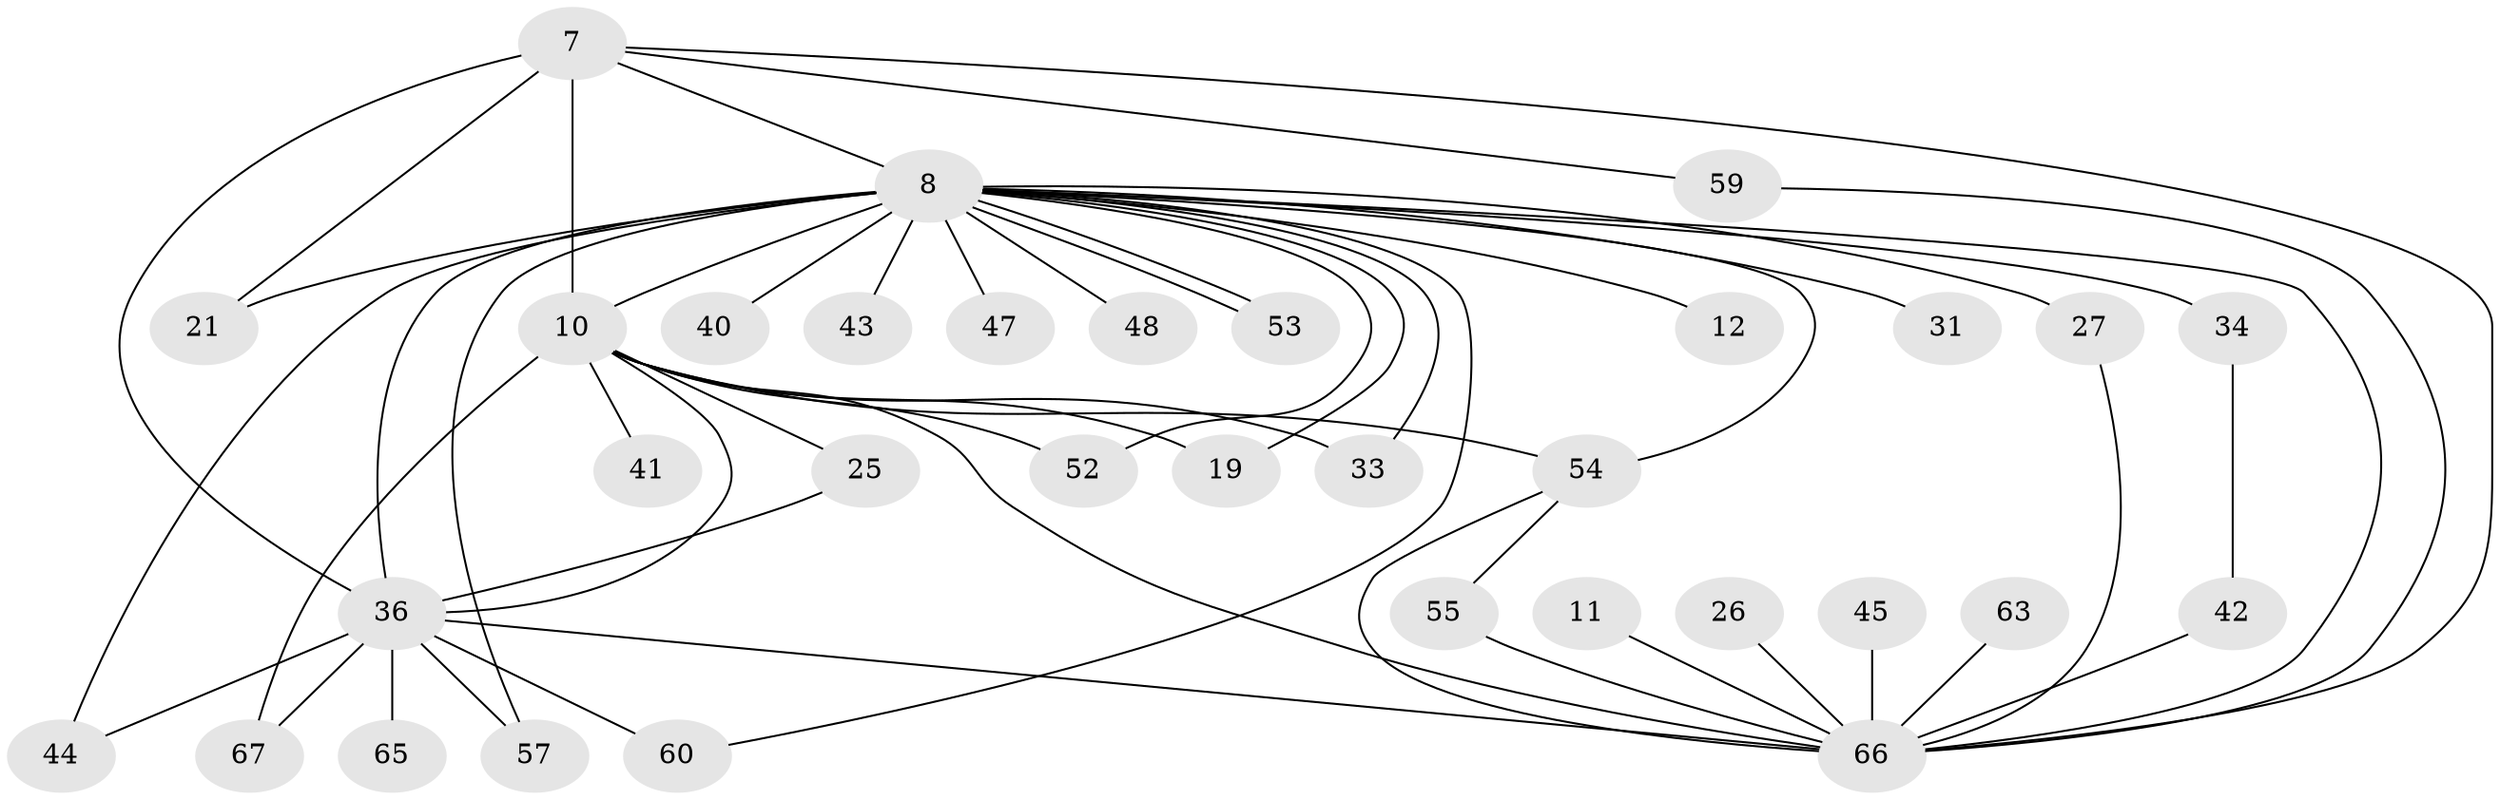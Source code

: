 // original degree distribution, {23: 0.029850746268656716, 17: 0.029850746268656716, 11: 0.014925373134328358, 15: 0.014925373134328358, 30: 0.014925373134328358, 10: 0.014925373134328358, 14: 0.014925373134328358, 18: 0.014925373134328358, 2: 0.5671641791044776, 3: 0.19402985074626866, 4: 0.07462686567164178, 5: 0.014925373134328358}
// Generated by graph-tools (version 1.1) at 2025/48/03/04/25 21:48:42]
// undirected, 33 vertices, 54 edges
graph export_dot {
graph [start="1"]
  node [color=gray90,style=filled];
  7 [super="+3"];
  8 [super="+1+2"];
  10 [super="+6"];
  11;
  12;
  19;
  21;
  25;
  26 [super="+24"];
  27 [super="+18"];
  31;
  33;
  34 [super="+20"];
  36 [super="+15+30+32"];
  40;
  41;
  42;
  43;
  44;
  45;
  47;
  48;
  52;
  53;
  54 [super="+51"];
  55;
  57;
  59;
  60 [super="+16"];
  63 [super="+28+50"];
  65;
  66 [super="+49+46+64+58+62"];
  67;
  7 -- 8 [weight=6];
  7 -- 10 [weight=4];
  7 -- 21;
  7 -- 59;
  7 -- 36 [weight=5];
  7 -- 66 [weight=2];
  8 -- 10 [weight=6];
  8 -- 12 [weight=2];
  8 -- 19;
  8 -- 31 [weight=2];
  8 -- 33;
  8 -- 34 [weight=3];
  8 -- 36 [weight=9];
  8 -- 43 [weight=2];
  8 -- 47 [weight=2];
  8 -- 48 [weight=2];
  8 -- 53;
  8 -- 53;
  8 -- 21;
  8 -- 40 [weight=2];
  8 -- 52;
  8 -- 60;
  8 -- 44;
  8 -- 57;
  8 -- 27 [weight=2];
  8 -- 66 [weight=8];
  8 -- 54;
  10 -- 25;
  10 -- 33;
  10 -- 41 [weight=2];
  10 -- 66 [weight=8];
  10 -- 67;
  10 -- 19;
  10 -- 52;
  10 -- 36 [weight=5];
  10 -- 54 [weight=3];
  11 -- 66;
  25 -- 36;
  26 -- 66 [weight=2];
  27 -- 66;
  34 -- 42;
  36 -- 65 [weight=2];
  36 -- 66 [weight=3];
  36 -- 67;
  36 -- 44;
  36 -- 60 [weight=2];
  36 -- 57;
  42 -- 66;
  45 -- 66;
  54 -- 66;
  54 -- 55;
  55 -- 66;
  59 -- 66;
  63 -- 66 [weight=3];
}
